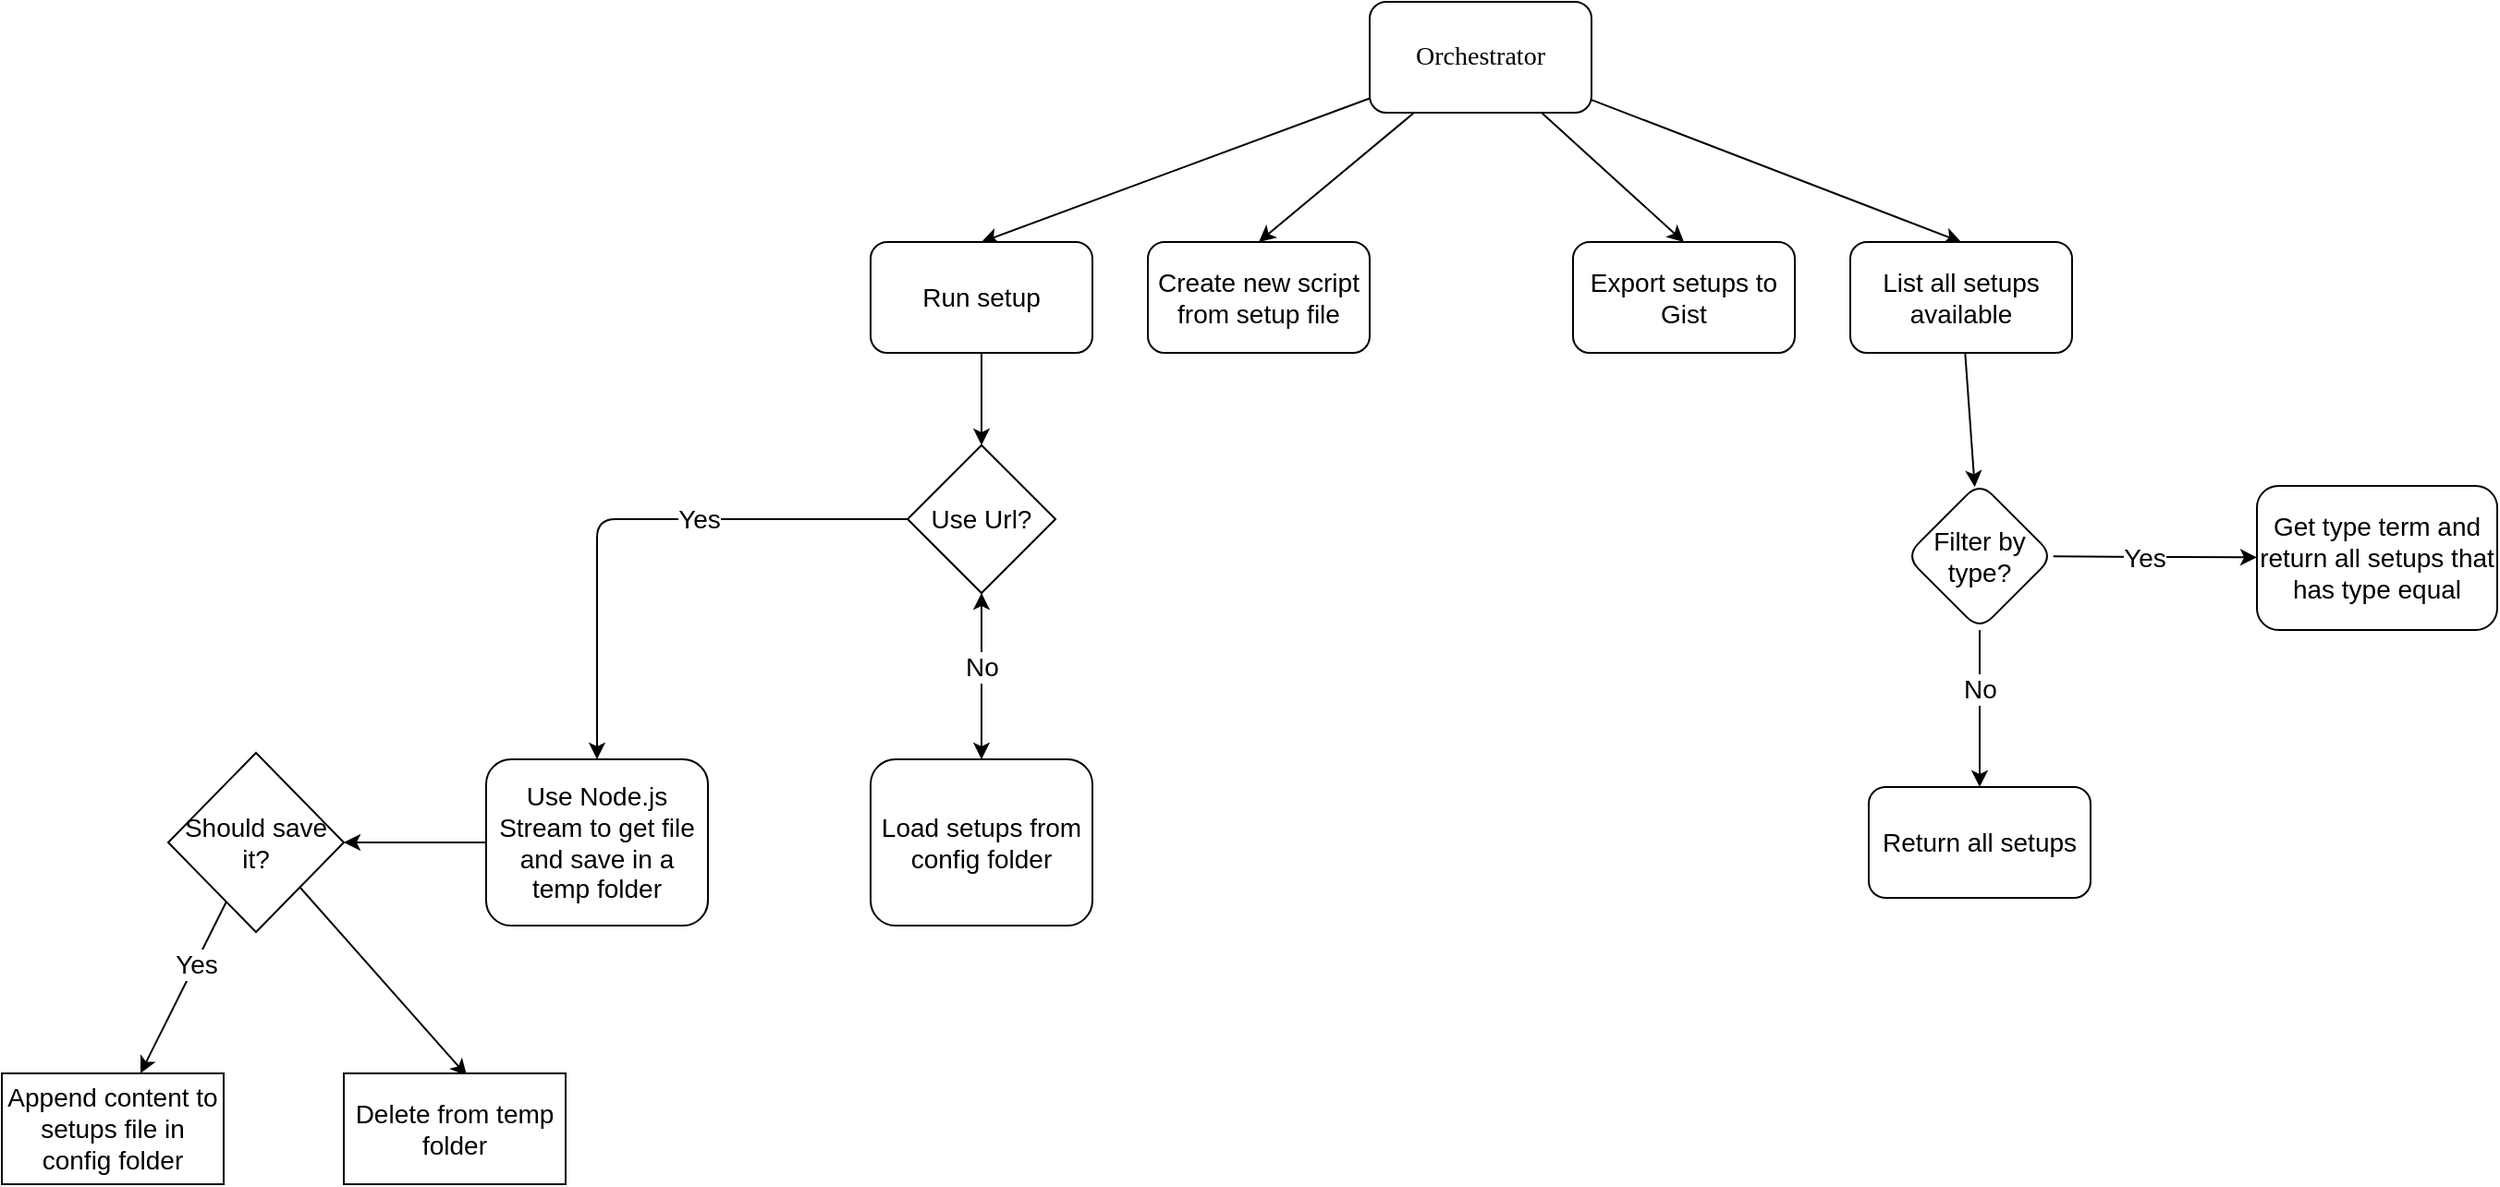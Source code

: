 <mxfile>
    <diagram id="Qnq6Vvimip4xHRbjwAjC" name="Page-1">
        <mxGraphModel dx="2538" dy="1209" grid="1" gridSize="10" guides="1" tooltips="1" connect="1" arrows="1" fold="1" page="1" pageScale="1" pageWidth="827" pageHeight="1169" math="0" shadow="0">
            <root>
                <mxCell id="0"/>
                <mxCell id="1" parent="0"/>
                <mxCell id="9" style="edgeStyle=none;html=1;entryX=0.5;entryY=0;entryDx=0;entryDy=0;fontSize=14;" edge="1" parent="1" source="3" target="5">
                    <mxGeometry relative="1" as="geometry"/>
                </mxCell>
                <mxCell id="10" style="edgeStyle=none;html=1;entryX=0.5;entryY=0;entryDx=0;entryDy=0;fontSize=14;" edge="1" parent="1" source="3" target="6">
                    <mxGeometry relative="1" as="geometry"/>
                </mxCell>
                <mxCell id="11" style="edgeStyle=none;html=1;entryX=0.5;entryY=0;entryDx=0;entryDy=0;fontSize=14;" edge="1" parent="1" source="3" target="4">
                    <mxGeometry relative="1" as="geometry"/>
                </mxCell>
                <mxCell id="46" style="edgeStyle=none;html=1;entryX=0.5;entryY=0;entryDx=0;entryDy=0;fontSize=14;" edge="1" parent="1" source="3" target="45">
                    <mxGeometry relative="1" as="geometry"/>
                </mxCell>
                <mxCell id="3" value="Orchestrator" style="rounded=1;whiteSpace=wrap;html=1;fontFamily=JetBrains Mono;fontSource=https%3A%2F%2Ffonts.googleapis.com%2Fcss%3Ffamily%3DJetBrains%2BMono;fontStyle=0;fontSize=14;" vertex="1" parent="1">
                    <mxGeometry x="-50" y="40" width="120" height="60" as="geometry"/>
                </mxCell>
                <mxCell id="16" style="edgeStyle=none;html=1;fontSize=14;" edge="1" parent="1" source="4" target="15">
                    <mxGeometry relative="1" as="geometry"/>
                </mxCell>
                <mxCell id="4" value="Run setup" style="rounded=1;whiteSpace=wrap;html=1;fontSize=14;" vertex="1" parent="1">
                    <mxGeometry x="-320" y="170" width="120" height="60" as="geometry"/>
                </mxCell>
                <mxCell id="5" value="Create new script from setup file" style="rounded=1;whiteSpace=wrap;html=1;fontSize=14;" vertex="1" parent="1">
                    <mxGeometry x="-170" y="170" width="120" height="60" as="geometry"/>
                </mxCell>
                <mxCell id="35" value="" style="edgeStyle=none;html=1;fontSize=14;" edge="1" parent="1" source="6" target="34">
                    <mxGeometry relative="1" as="geometry"/>
                </mxCell>
                <mxCell id="6" value="List all setups available" style="rounded=1;whiteSpace=wrap;html=1;fontSize=14;" vertex="1" parent="1">
                    <mxGeometry x="210" y="170" width="120" height="60" as="geometry"/>
                </mxCell>
                <mxCell id="18" style="edgeStyle=none;html=1;entryX=0.5;entryY=0;entryDx=0;entryDy=0;fontSize=14;" edge="1" parent="1" source="15" target="17">
                    <mxGeometry relative="1" as="geometry">
                        <Array as="points">
                            <mxPoint x="-468" y="320"/>
                        </Array>
                    </mxGeometry>
                </mxCell>
                <mxCell id="19" value="Yes" style="edgeLabel;html=1;align=center;verticalAlign=middle;resizable=0;points=[];fontSize=14;" vertex="1" connectable="0" parent="18">
                    <mxGeometry x="-0.268" y="2" relative="1" as="geometry">
                        <mxPoint x="-4" y="-2" as="offset"/>
                    </mxGeometry>
                </mxCell>
                <mxCell id="22" style="edgeStyle=none;html=1;entryX=0.5;entryY=0;entryDx=0;entryDy=0;fontSize=14;" edge="1" parent="1" source="15" target="21">
                    <mxGeometry relative="1" as="geometry"/>
                </mxCell>
                <mxCell id="15" value="Use Url?" style="rhombus;whiteSpace=wrap;html=1;fontSize=14;" vertex="1" parent="1">
                    <mxGeometry x="-300" y="280" width="80" height="80" as="geometry"/>
                </mxCell>
                <mxCell id="26" style="edgeStyle=none;html=1;entryX=1;entryY=0.5;entryDx=0;entryDy=0;fontSize=14;" edge="1" parent="1" source="17" target="25">
                    <mxGeometry relative="1" as="geometry"/>
                </mxCell>
                <mxCell id="17" value="Use Node.js Stream to get file and save in a temp folder" style="rounded=1;whiteSpace=wrap;html=1;fontSize=14;" vertex="1" parent="1">
                    <mxGeometry x="-528" y="450" width="120" height="90" as="geometry"/>
                </mxCell>
                <mxCell id="23" value="" style="edgeStyle=none;html=1;fontSize=14;" edge="1" parent="1" source="21" target="15">
                    <mxGeometry relative="1" as="geometry"/>
                </mxCell>
                <mxCell id="24" value="No" style="edgeLabel;html=1;align=center;verticalAlign=middle;resizable=0;points=[];fontSize=14;" vertex="1" connectable="0" parent="23">
                    <mxGeometry x="0.365" y="2" relative="1" as="geometry">
                        <mxPoint x="2" y="11" as="offset"/>
                    </mxGeometry>
                </mxCell>
                <mxCell id="21" value="Load setups from config folder" style="rounded=1;whiteSpace=wrap;html=1;fontSize=14;" vertex="1" parent="1">
                    <mxGeometry x="-320" y="450" width="120" height="90" as="geometry"/>
                </mxCell>
                <mxCell id="28" value="" style="edgeStyle=none;html=1;fontSize=14;" edge="1" parent="1" source="25" target="27">
                    <mxGeometry relative="1" as="geometry"/>
                </mxCell>
                <mxCell id="29" value="Yes" style="edgeLabel;html=1;align=center;verticalAlign=middle;resizable=0;points=[];fontSize=14;" vertex="1" connectable="0" parent="28">
                    <mxGeometry x="-0.461" y="1" relative="1" as="geometry">
                        <mxPoint x="-5" y="8" as="offset"/>
                    </mxGeometry>
                </mxCell>
                <mxCell id="32" style="edgeStyle=none;html=1;exitX=1;exitY=1;exitDx=0;exitDy=0;entryX=0.555;entryY=0.022;entryDx=0;entryDy=0;entryPerimeter=0;fontSize=14;" edge="1" parent="1" source="25" target="31">
                    <mxGeometry relative="1" as="geometry"/>
                </mxCell>
                <mxCell id="25" value="Should save it?" style="rhombus;whiteSpace=wrap;html=1;fontSize=14;" vertex="1" parent="1">
                    <mxGeometry x="-700" y="446.5" width="95" height="97" as="geometry"/>
                </mxCell>
                <mxCell id="27" value="Append content to setups file in config folder" style="whiteSpace=wrap;html=1;fontSize=14;" vertex="1" parent="1">
                    <mxGeometry x="-790" y="620" width="120" height="60" as="geometry"/>
                </mxCell>
                <mxCell id="31" value="Delete from temp folder" style="whiteSpace=wrap;html=1;fontSize=14;" vertex="1" parent="1">
                    <mxGeometry x="-605" y="620" width="120" height="60" as="geometry"/>
                </mxCell>
                <mxCell id="38" value="" style="edgeStyle=none;html=1;fontSize=14;" edge="1" parent="1" source="34" target="37">
                    <mxGeometry relative="1" as="geometry"/>
                </mxCell>
                <mxCell id="41" value="Yes" style="edgeLabel;html=1;align=center;verticalAlign=middle;resizable=0;points=[];fontSize=14;" vertex="1" connectable="0" parent="38">
                    <mxGeometry x="-0.193" y="-2" relative="1" as="geometry">
                        <mxPoint x="4" y="-2" as="offset"/>
                    </mxGeometry>
                </mxCell>
                <mxCell id="39" style="edgeStyle=none;html=1;fontSize=14;" edge="1" parent="1" source="34" target="44">
                    <mxGeometry relative="1" as="geometry">
                        <mxPoint x="280" y="470" as="targetPoint"/>
                    </mxGeometry>
                </mxCell>
                <mxCell id="43" value="No" style="edgeLabel;html=1;align=center;verticalAlign=middle;resizable=0;points=[];fontSize=14;" vertex="1" connectable="0" parent="39">
                    <mxGeometry x="-0.41" relative="1" as="geometry">
                        <mxPoint y="7" as="offset"/>
                    </mxGeometry>
                </mxCell>
                <mxCell id="34" value="Filter by type?" style="rhombus;whiteSpace=wrap;html=1;fontSize=14;rounded=1;" vertex="1" parent="1">
                    <mxGeometry x="240" y="300" width="80" height="80" as="geometry"/>
                </mxCell>
                <mxCell id="37" value="Get type term and return all setups that has type equal" style="whiteSpace=wrap;html=1;fontSize=14;rounded=1;" vertex="1" parent="1">
                    <mxGeometry x="430" y="302" width="130" height="78" as="geometry"/>
                </mxCell>
                <mxCell id="44" value="Return all setups" style="rounded=1;whiteSpace=wrap;html=1;fontSize=14;" vertex="1" parent="1">
                    <mxGeometry x="220" y="465" width="120" height="60" as="geometry"/>
                </mxCell>
                <mxCell id="45" value="Export setups to Gist" style="rounded=1;whiteSpace=wrap;html=1;fontSize=14;" vertex="1" parent="1">
                    <mxGeometry x="60" y="170" width="120" height="60" as="geometry"/>
                </mxCell>
            </root>
        </mxGraphModel>
    </diagram>
</mxfile>